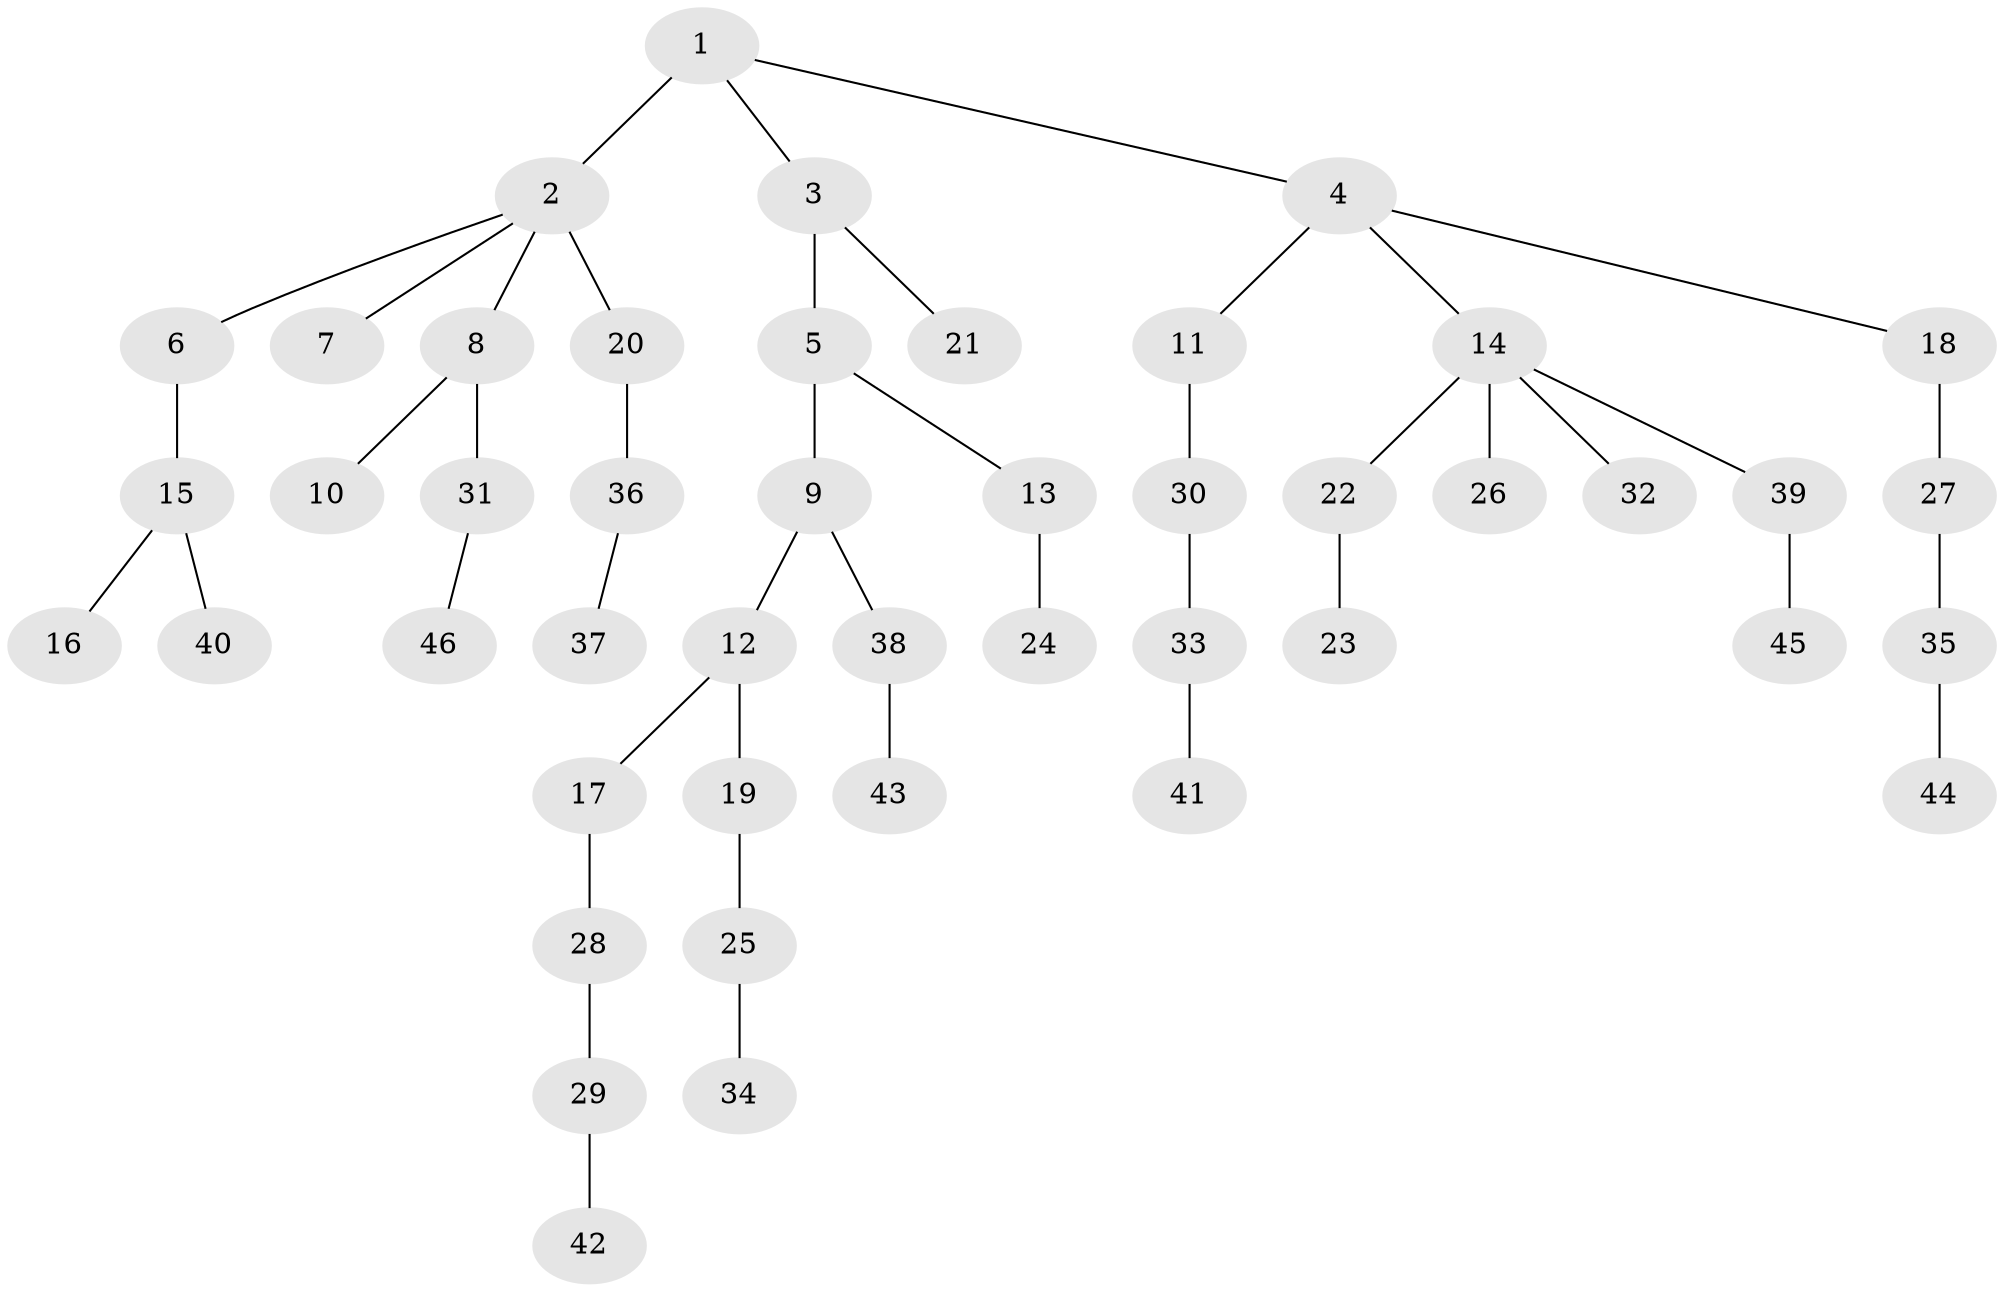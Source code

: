 // original degree distribution, {5: 0.03333333333333333, 4: 0.1, 3: 0.1, 2: 0.23333333333333334, 6: 0.022222222222222223, 1: 0.5111111111111111}
// Generated by graph-tools (version 1.1) at 2025/36/03/09/25 02:36:50]
// undirected, 46 vertices, 45 edges
graph export_dot {
graph [start="1"]
  node [color=gray90,style=filled];
  1;
  2;
  3;
  4;
  5;
  6;
  7;
  8;
  9;
  10;
  11;
  12;
  13;
  14;
  15;
  16;
  17;
  18;
  19;
  20;
  21;
  22;
  23;
  24;
  25;
  26;
  27;
  28;
  29;
  30;
  31;
  32;
  33;
  34;
  35;
  36;
  37;
  38;
  39;
  40;
  41;
  42;
  43;
  44;
  45;
  46;
  1 -- 2 [weight=2.0];
  1 -- 3 [weight=1.0];
  1 -- 4 [weight=1.0];
  2 -- 6 [weight=1.0];
  2 -- 7 [weight=1.0];
  2 -- 8 [weight=1.0];
  2 -- 20 [weight=1.0];
  3 -- 5 [weight=1.0];
  3 -- 21 [weight=1.0];
  4 -- 11 [weight=1.0];
  4 -- 14 [weight=1.0];
  4 -- 18 [weight=1.0];
  5 -- 9 [weight=2.0];
  5 -- 13 [weight=1.0];
  6 -- 15 [weight=3.0];
  8 -- 10 [weight=1.0];
  8 -- 31 [weight=1.0];
  9 -- 12 [weight=1.0];
  9 -- 38 [weight=1.0];
  11 -- 30 [weight=2.0];
  12 -- 17 [weight=1.0];
  12 -- 19 [weight=2.0];
  13 -- 24 [weight=3.0];
  14 -- 22 [weight=1.0];
  14 -- 26 [weight=1.0];
  14 -- 32 [weight=1.0];
  14 -- 39 [weight=1.0];
  15 -- 16 [weight=1.0];
  15 -- 40 [weight=1.0];
  17 -- 28 [weight=2.0];
  18 -- 27 [weight=2.0];
  19 -- 25 [weight=1.0];
  20 -- 36 [weight=2.0];
  22 -- 23 [weight=1.0];
  25 -- 34 [weight=1.0];
  27 -- 35 [weight=1.0];
  28 -- 29 [weight=1.0];
  29 -- 42 [weight=1.0];
  30 -- 33 [weight=1.0];
  31 -- 46 [weight=1.0];
  33 -- 41 [weight=1.0];
  35 -- 44 [weight=1.0];
  36 -- 37 [weight=1.0];
  38 -- 43 [weight=1.0];
  39 -- 45 [weight=1.0];
}
